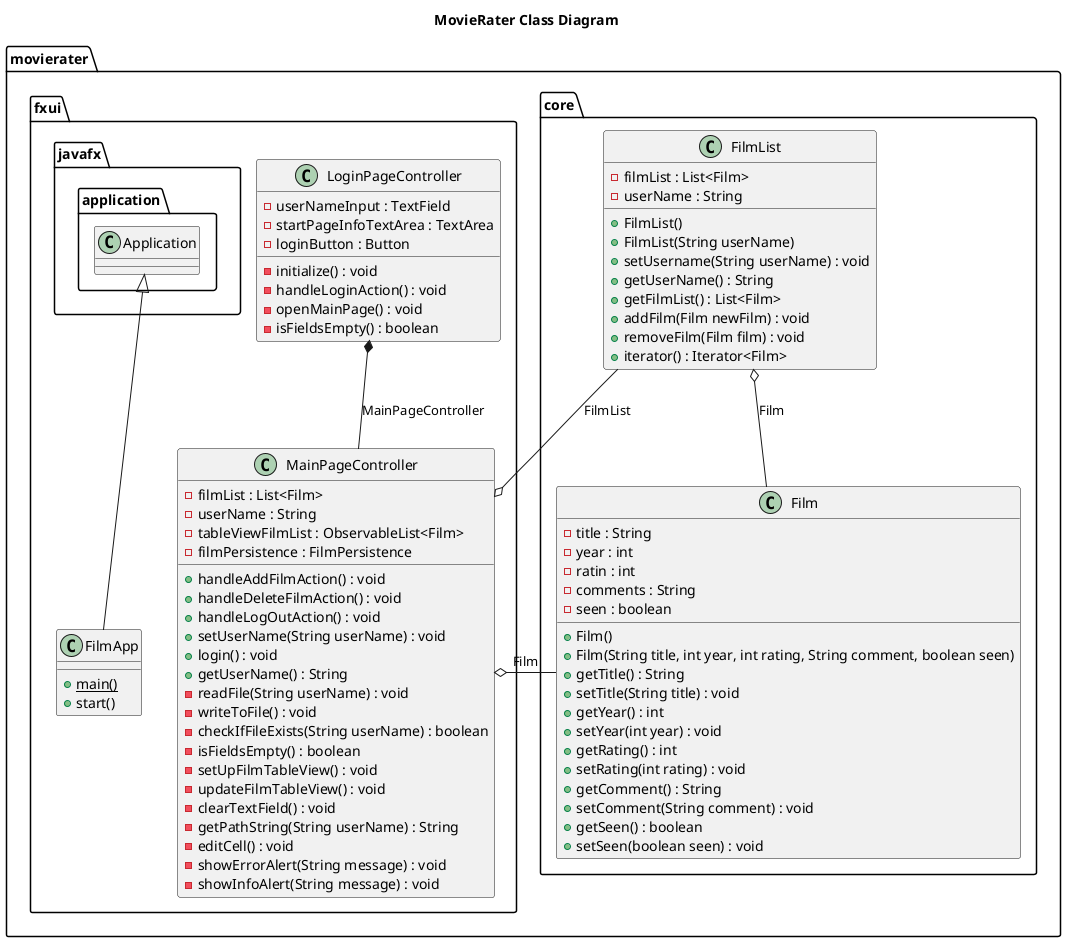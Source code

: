 @startuml

title MovieRater Class Diagram

/' - private
    # protected
    ~ package level access
    + public
 '/

package "movierater.core" {
    namespace movierater.core {
        class movierater.core.Film {
            - title : String
            - year : int
            - ratin : int
            - comments : String
            - seen : boolean

            + Film()
            + Film(String title, int year, int rating, String comment, boolean seen)
            + getTitle() : String
            + setTitle(String title) : void
            + getYear() : int
            + setYear(int year) : void
            + getRating() : int
            + setRating(int rating) : void
            + getComment() : String
            + setComment(String comment) : void
            + getSeen() : boolean
            + setSeen(boolean seen) : void
        }
    }
    namespace movierater.core {
        class movierater.core.FilmList {
            - filmList : List<Film>
            - userName : String
            
            + FilmList()
            + FilmList(String userName)
            + setUsername(String userName) : void
            + getUserName() : String
            + getFilmList() : List<Film>
            + addFilm(Film newFilm) : void
            + removeFilm(Film film) : void
            + iterator() : Iterator<Film>
        }
    }
}


package "movierater.fxui" {
    namespace movierater.fxui {
        class movierater.fxui.FilmApp {
            {static} + main()
            + start()
        }
    }
    namespace movierater.fxui {
        class movierater.fxui.LoginPageController {
            - userNameInput : TextField
            - startPageInfoTextArea : TextArea
            - loginButton : Button

            - initialize() : void
            - handleLoginAction() : void
            - openMainPage() : void
            - isFieldsEmpty() : boolean
        }
    }
    namespace movierater.fxui {
        class movierater.fxui.MainPageController {
            - filmList : List<Film> 
            - userName : String
            - tableViewFilmList : ObservableList<Film> 
            - filmPersistence : FilmPersistence 

            + handleAddFilmAction() : void
            + handleDeleteFilmAction() : void
            + handleLogOutAction() : void
            + setUserName(String userName) : void
            + login() : void
            + getUserName() : String
            - readFile(String userName) : void
            - writeToFile() : void
            - checkIfFileExists(String userName) : boolean
            - isFieldsEmpty() : boolean
            - setUpFilmTableView() : void
            - updateFilmTableView() : void
            - clearTextField() : void
            - getPathString(String userName) : String
            - editCell() : void
            - showErrorAlert(String message) : void
            - showInfoAlert(String message) : void
        }
    }

    movierater.fxui.FilmApp -up-|> javafx.application.Application
    movierater.fxui.LoginPageController *-- movierater.fxui.MainPageController : MainPageController
    movierater.fxui.MainPageController o-left-- movierater.core.FilmList : FilmList
    movierater.fxui.MainPageController o-left-- movierater.core.Film : Film
    movierater.core.FilmList o-- movierater.core.Film : Film

}

@enduml